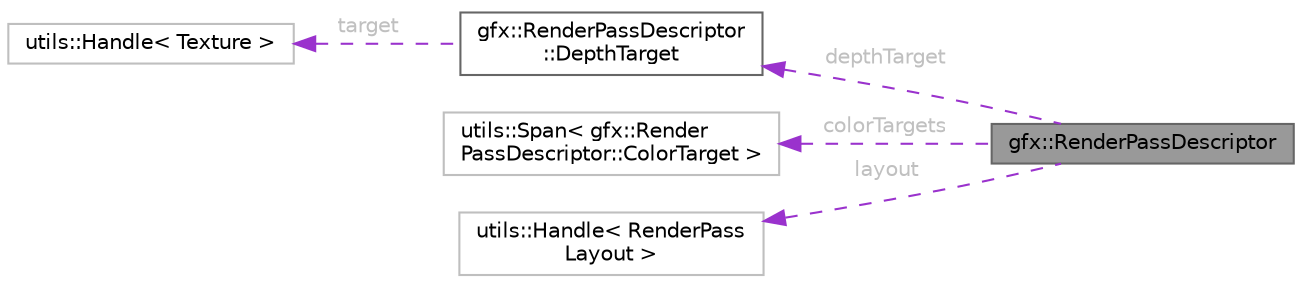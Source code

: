digraph "gfx::RenderPassDescriptor"
{
 // LATEX_PDF_SIZE
  bgcolor="transparent";
  edge [fontname=Helvetica,fontsize=10,labelfontname=Helvetica,labelfontsize=10];
  node [fontname=Helvetica,fontsize=10,shape=box,height=0.2,width=0.4];
  rankdir="LR";
  Node1 [id="Node000001",label="gfx::RenderPassDescriptor",height=0.2,width=0.4,color="gray40", fillcolor="grey60", style="filled", fontcolor="black",tooltip="Descriptor for creating a RenderPass."];
  Node2 -> Node1 [id="edge1_Node000001_Node000002",dir="back",color="darkorchid3",style="dashed",tooltip=" ",label=<<TABLE CELLBORDER="0" BORDER="0"><TR><TD VALIGN="top" ALIGN="LEFT" CELLPADDING="1" CELLSPACING="0">depthTarget</TD></TR>
</TABLE>> ,fontcolor="grey" ];
  Node2 [id="Node000002",label="gfx::RenderPassDescriptor\l::DepthTarget",height=0.2,width=0.4,color="gray40", fillcolor="white", style="filled",URL="$structgfx_1_1_render_pass_descriptor_1_1_depth_target.html",tooltip="Represents a depth/stencil target attachment."];
  Node3 -> Node2 [id="edge2_Node000002_Node000003",dir="back",color="darkorchid3",style="dashed",tooltip=" ",label=<<TABLE CELLBORDER="0" BORDER="0"><TR><TD VALIGN="top" ALIGN="LEFT" CELLPADDING="1" CELLSPACING="0">target</TD></TR>
</TABLE>> ,fontcolor="grey" ];
  Node3 [id="Node000003",label="utils::Handle\< Texture \>",height=0.2,width=0.4,color="grey75", fillcolor="white", style="filled",URL="$classutils_1_1_handle.html",tooltip=" "];
  Node4 -> Node1 [id="edge3_Node000001_Node000004",dir="back",color="darkorchid3",style="dashed",tooltip=" ",label=<<TABLE CELLBORDER="0" BORDER="0"><TR><TD VALIGN="top" ALIGN="LEFT" CELLPADDING="1" CELLSPACING="0">colorTargets</TD></TR>
</TABLE>> ,fontcolor="grey" ];
  Node4 [id="Node000004",label="utils::Span\< gfx::Render\lPassDescriptor::ColorTarget \>",height=0.2,width=0.4,color="grey75", fillcolor="white", style="filled",URL="$classutils_1_1_span.html",tooltip=" "];
  Node5 -> Node1 [id="edge4_Node000001_Node000005",dir="back",color="darkorchid3",style="dashed",tooltip=" ",label=<<TABLE CELLBORDER="0" BORDER="0"><TR><TD VALIGN="top" ALIGN="LEFT" CELLPADDING="1" CELLSPACING="0">layout</TD></TR>
</TABLE>> ,fontcolor="grey" ];
  Node5 [id="Node000005",label="utils::Handle\< RenderPass\lLayout \>",height=0.2,width=0.4,color="grey75", fillcolor="white", style="filled",URL="$classutils_1_1_handle.html",tooltip=" "];
}
